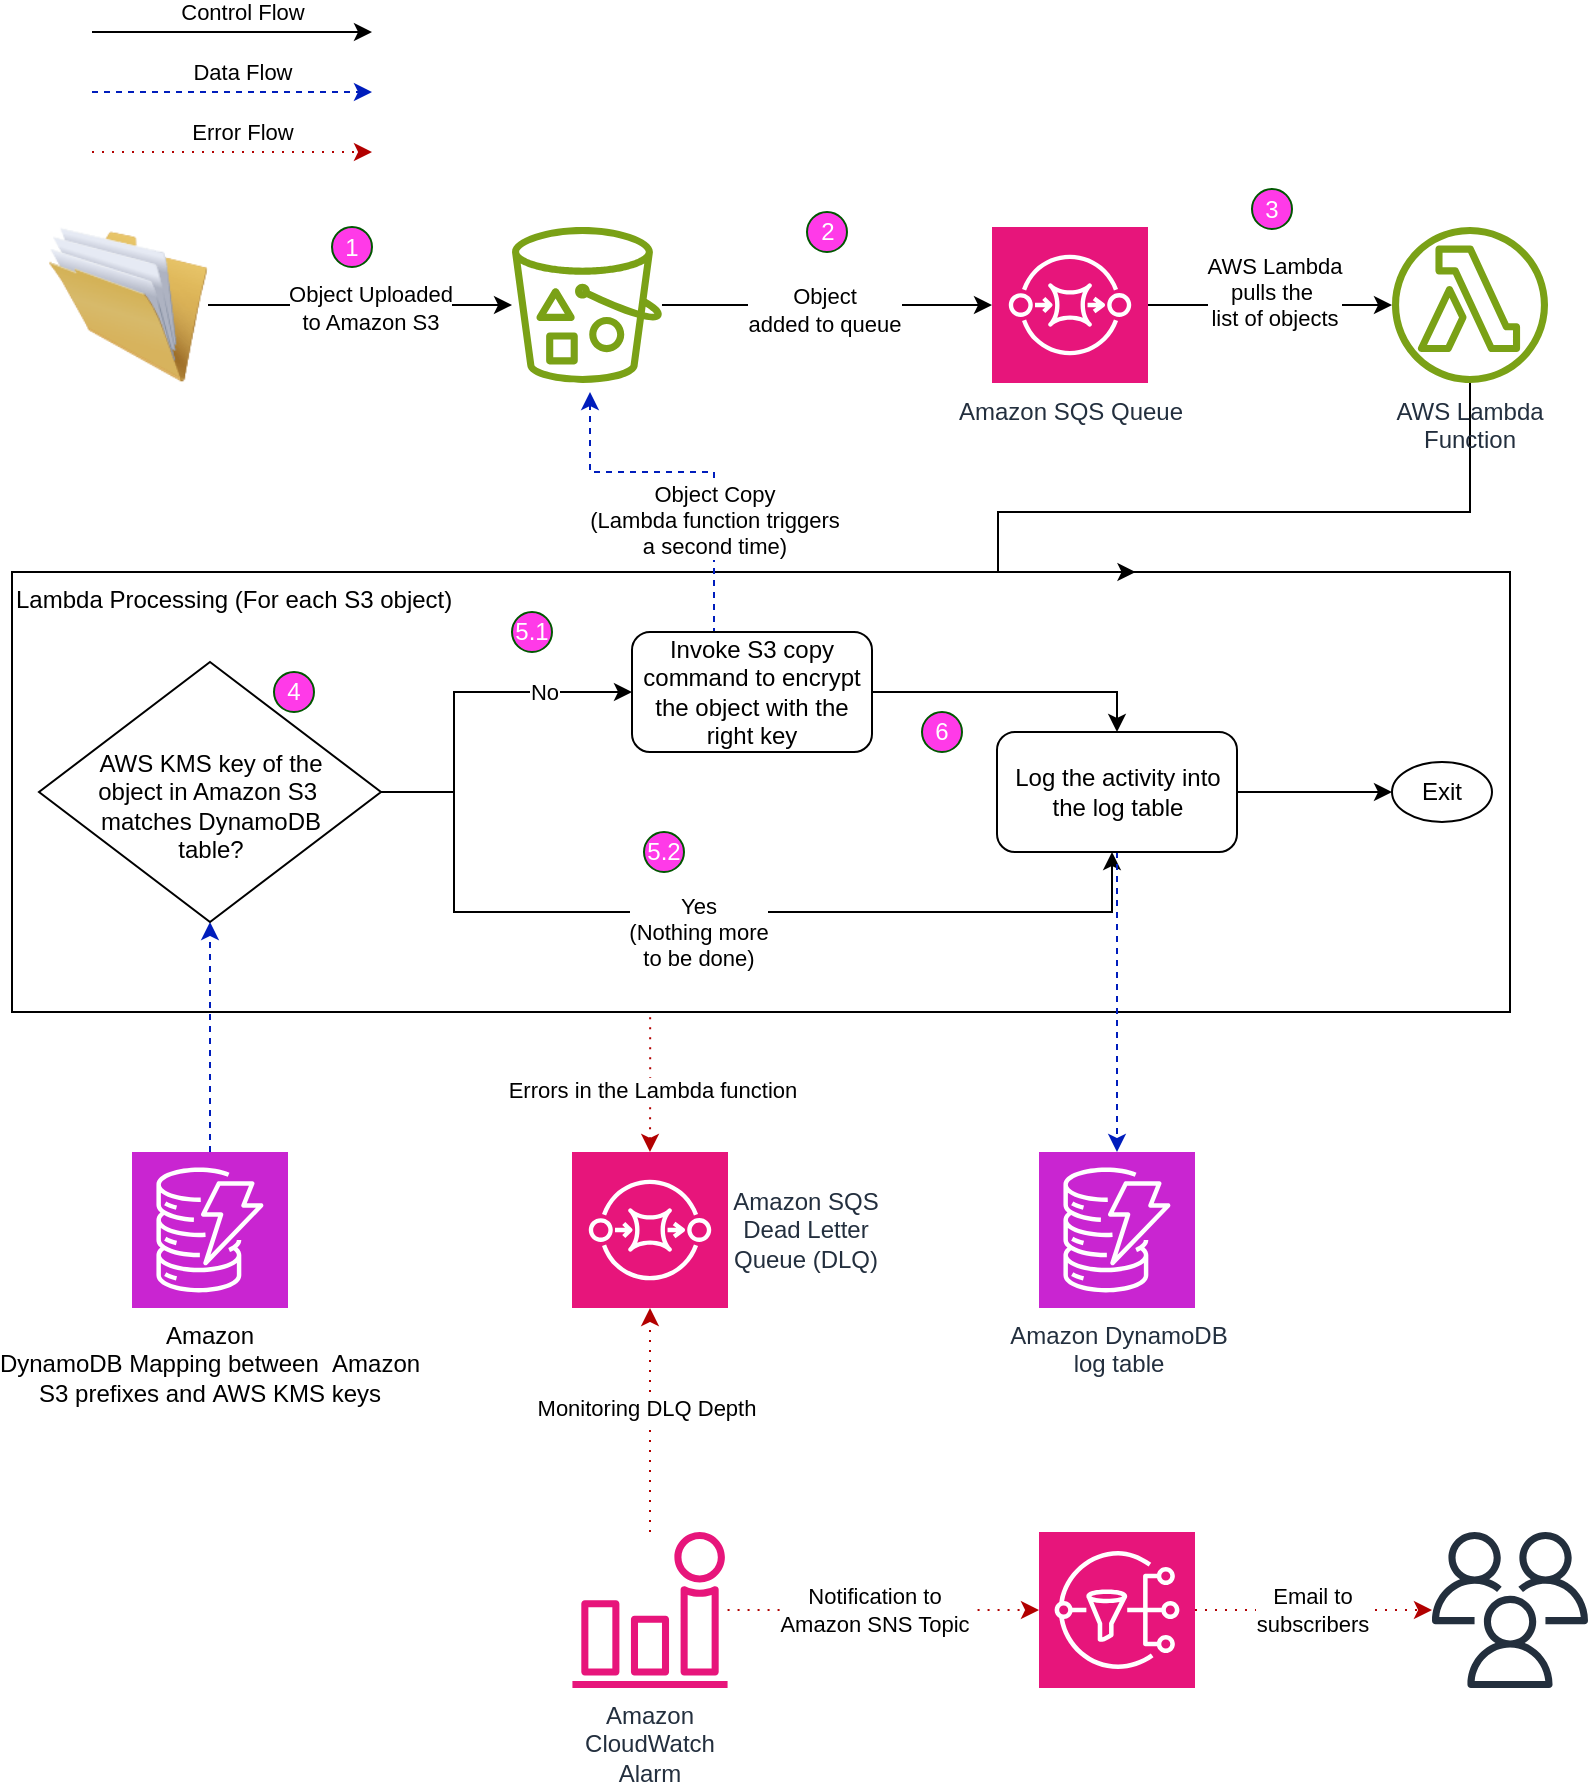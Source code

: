 <mxfile version="21.7.4" type="device">
  <diagram name="Page-1" id="md67o6z-KGEzQmAd9ywH">
    <mxGraphModel dx="1793" dy="951" grid="1" gridSize="10" guides="1" tooltips="1" connect="1" arrows="1" fold="1" page="1" pageScale="1" pageWidth="850" pageHeight="1100" math="0" shadow="0">
      <root>
        <mxCell id="0" />
        <mxCell id="1" parent="0" />
        <mxCell id="-wBVPvwHCN07OriVQO4T-7" value="" style="edgeStyle=orthogonalEdgeStyle;rounded=0;orthogonalLoop=1;jettySize=auto;html=1;" parent="1" source="Fao_oVK_3mg0VGX6P_kk-3" target="Fao_oVK_3mg0VGX6P_kk-1" edge="1">
          <mxGeometry relative="1" as="geometry">
            <mxPoint x="517" y="266.5" as="targetPoint" />
            <mxPoint x="358" y="266.5" as="sourcePoint" />
          </mxGeometry>
        </mxCell>
        <mxCell id="-wBVPvwHCN07OriVQO4T-8" value="&lt;div&gt;Object&lt;/div&gt;&lt;div&gt;added to queue&lt;/div&gt;" style="edgeLabel;html=1;align=center;verticalAlign=middle;resizable=0;points=[];" parent="-wBVPvwHCN07OriVQO4T-7" vertex="1" connectable="0">
          <mxGeometry x="-0.216" y="-2" relative="1" as="geometry">
            <mxPoint x="16" as="offset" />
          </mxGeometry>
        </mxCell>
        <mxCell id="-wBVPvwHCN07OriVQO4T-2" value="" style="image;html=1;image=img/lib/clip_art/general/Full_Folder_128x128.png" parent="1" vertex="1">
          <mxGeometry x="48" y="226.5" width="80" height="80" as="geometry" />
        </mxCell>
        <mxCell id="-wBVPvwHCN07OriVQO4T-3" value="" style="endArrow=classic;html=1;rounded=0;exitX=1;exitY=0.5;exitDx=0;exitDy=0;" parent="1" source="-wBVPvwHCN07OriVQO4T-2" target="Fao_oVK_3mg0VGX6P_kk-3" edge="1">
          <mxGeometry width="50" height="50" relative="1" as="geometry">
            <mxPoint x="420" y="297.5" as="sourcePoint" />
            <mxPoint x="280" y="266.5" as="targetPoint" />
          </mxGeometry>
        </mxCell>
        <mxCell id="-wBVPvwHCN07OriVQO4T-4" value="&lt;div&gt;Object Uploaded&lt;/div&gt;&lt;div&gt;to Amazon S3&lt;/div&gt;" style="edgeLabel;html=1;align=center;verticalAlign=middle;resizable=0;points=[];" parent="-wBVPvwHCN07OriVQO4T-3" vertex="1" connectable="0">
          <mxGeometry x="0.06" y="-1" relative="1" as="geometry">
            <mxPoint as="offset" />
          </mxGeometry>
        </mxCell>
        <mxCell id="-wBVPvwHCN07OriVQO4T-22" style="edgeStyle=orthogonalEdgeStyle;rounded=0;orthogonalLoop=1;jettySize=auto;html=1;entryX=0.75;entryY=0;entryDx=0;entryDy=0;" parent="1" source="-wBVPvwHCN07OriVQO4T-9" target="-wBVPvwHCN07OriVQO4T-21" edge="1">
          <mxGeometry relative="1" as="geometry">
            <Array as="points">
              <mxPoint x="759" y="370" />
              <mxPoint x="523" y="370" />
              <mxPoint x="523" y="400" />
            </Array>
          </mxGeometry>
        </mxCell>
        <mxCell id="-wBVPvwHCN07OriVQO4T-9" value="AWS Lambda Function" style="sketch=0;outlineConnect=0;fontColor=#232F3E;gradientColor=none;fillColor=#7AA116;strokeColor=none;dashed=0;verticalLabelPosition=bottom;verticalAlign=top;align=center;html=1;fontSize=12;fontStyle=0;aspect=fixed;pointerEvents=1;shape=mxgraph.aws4.lambda_function;whiteSpace=wrap;" parent="1" vertex="1">
          <mxGeometry x="720" y="227.5" width="78" height="78" as="geometry" />
        </mxCell>
        <mxCell id="-wBVPvwHCN07OriVQO4T-12" value="" style="endArrow=classic;html=1;rounded=0;" parent="1" source="Fao_oVK_3mg0VGX6P_kk-1" target="-wBVPvwHCN07OriVQO4T-9" edge="1">
          <mxGeometry width="50" height="50" relative="1" as="geometry">
            <mxPoint x="593.5" y="266.5" as="sourcePoint" />
            <mxPoint x="670" y="260" as="targetPoint" />
          </mxGeometry>
        </mxCell>
        <mxCell id="-wBVPvwHCN07OriVQO4T-13" value="&lt;div&gt;AWS Lambda&lt;/div&gt;&lt;div&gt;pulls the&amp;nbsp;&lt;/div&gt;&lt;div&gt;list of objects&lt;/div&gt;" style="edgeLabel;html=1;align=center;verticalAlign=middle;resizable=0;points=[];" parent="-wBVPvwHCN07OriVQO4T-12" vertex="1" connectable="0">
          <mxGeometry x="0.243" y="2" relative="1" as="geometry">
            <mxPoint x="-13" y="-5" as="offset" />
          </mxGeometry>
        </mxCell>
        <mxCell id="-wBVPvwHCN07OriVQO4T-15" value="1" style="ellipse;whiteSpace=wrap;html=1;aspect=fixed;fillColor=#ff3ae8;strokeColor=#005700;fontColor=#ffffff;" parent="1" vertex="1">
          <mxGeometry x="190" y="227.5" width="20" height="20" as="geometry" />
        </mxCell>
        <mxCell id="A_8lDiOG-Rwr8X170_Jl-8" value="" style="edgeStyle=orthogonalEdgeStyle;rounded=0;orthogonalLoop=1;jettySize=auto;html=1;fillColor=#e51400;strokeColor=#B20000;exitX=0.426;exitY=1.012;exitDx=0;exitDy=0;exitPerimeter=0;dashed=1;dashPattern=1 4;entryX=0.5;entryY=0;entryDx=0;entryDy=0;entryPerimeter=0;" parent="1" source="-wBVPvwHCN07OriVQO4T-21" target="Fao_oVK_3mg0VGX6P_kk-5" edge="1">
          <mxGeometry relative="1" as="geometry">
            <mxPoint x="348.265" y="720" as="targetPoint" />
          </mxGeometry>
        </mxCell>
        <mxCell id="A_8lDiOG-Rwr8X170_Jl-9" value="Errors in the Lambda function" style="edgeLabel;html=1;align=center;verticalAlign=middle;resizable=0;points=[];" parent="A_8lDiOG-Rwr8X170_Jl-8" vertex="1" connectable="0">
          <mxGeometry x="0.074" y="1" relative="1" as="geometry">
            <mxPoint as="offset" />
          </mxGeometry>
        </mxCell>
        <mxCell id="-wBVPvwHCN07OriVQO4T-21" value="Lambda Processing (For each S3 object)" style="rounded=0;whiteSpace=wrap;html=1;align=left;verticalAlign=top;fillColor=none;" parent="1" vertex="1">
          <mxGeometry x="30" y="400" width="749" height="220" as="geometry" />
        </mxCell>
        <mxCell id="-wBVPvwHCN07OriVQO4T-18" value="2" style="ellipse;whiteSpace=wrap;html=1;aspect=fixed;fillColor=#ff3ae8;strokeColor=#005700;fontColor=#ffffff;" parent="1" vertex="1">
          <mxGeometry x="427.5" y="220" width="20" height="20" as="geometry" />
        </mxCell>
        <mxCell id="-wBVPvwHCN07OriVQO4T-19" value="3" style="ellipse;whiteSpace=wrap;html=1;aspect=fixed;fillColor=#ff3ae8;strokeColor=#005700;fontColor=#ffffff;" parent="1" vertex="1">
          <mxGeometry x="650" y="208.5" width="20" height="20" as="geometry" />
        </mxCell>
        <mxCell id="-wBVPvwHCN07OriVQO4T-27" value="" style="edgeStyle=orthogonalEdgeStyle;rounded=0;orthogonalLoop=1;jettySize=auto;html=1;strokeColor=#001DBC;fillColor=#0050ef;dashed=1;" parent="1" source="Fao_oVK_3mg0VGX6P_kk-6" target="-wBVPvwHCN07OriVQO4T-24" edge="1">
          <mxGeometry relative="1" as="geometry">
            <mxPoint x="129" y="666" as="sourcePoint" />
          </mxGeometry>
        </mxCell>
        <mxCell id="-wBVPvwHCN07OriVQO4T-35" value="" style="edgeStyle=orthogonalEdgeStyle;rounded=0;orthogonalLoop=1;jettySize=auto;html=1;" parent="1" source="-wBVPvwHCN07OriVQO4T-24" target="-wBVPvwHCN07OriVQO4T-32" edge="1">
          <mxGeometry relative="1" as="geometry">
            <Array as="points">
              <mxPoint x="251" y="510" />
              <mxPoint x="251" y="570" />
              <mxPoint x="580" y="570" />
            </Array>
            <mxPoint x="580" y="540" as="targetPoint" />
          </mxGeometry>
        </mxCell>
        <mxCell id="-wBVPvwHCN07OriVQO4T-53" value="&lt;div&gt;Yes&lt;/div&gt;&lt;div&gt;(Nothing more&lt;/div&gt;&lt;div&gt;to be done)&lt;br&gt;&lt;/div&gt;" style="edgeLabel;html=1;align=center;verticalAlign=middle;resizable=0;points=[];" parent="-wBVPvwHCN07OriVQO4T-35" vertex="1" connectable="0">
          <mxGeometry x="-0.444" y="2" relative="1" as="geometry">
            <mxPoint x="92" y="12" as="offset" />
          </mxGeometry>
        </mxCell>
        <mxCell id="-wBVPvwHCN07OriVQO4T-37" value="" style="edgeStyle=orthogonalEdgeStyle;rounded=0;orthogonalLoop=1;jettySize=auto;html=1;" parent="1" source="-wBVPvwHCN07OriVQO4T-24" target="-wBVPvwHCN07OriVQO4T-38" edge="1">
          <mxGeometry relative="1" as="geometry">
            <mxPoint x="293" y="460" as="targetPoint" />
            <Array as="points">
              <mxPoint x="251" y="510" />
              <mxPoint x="251" y="460" />
            </Array>
          </mxGeometry>
        </mxCell>
        <mxCell id="-wBVPvwHCN07OriVQO4T-52" value="No" style="edgeLabel;html=1;align=center;verticalAlign=middle;resizable=0;points=[];" parent="-wBVPvwHCN07OriVQO4T-37" vertex="1" connectable="0">
          <mxGeometry x="0.145" y="-2" relative="1" as="geometry">
            <mxPoint x="31" y="-2" as="offset" />
          </mxGeometry>
        </mxCell>
        <mxCell id="-wBVPvwHCN07OriVQO4T-24" value="&lt;div&gt;&lt;br&gt;&lt;/div&gt;&lt;div&gt;AWS KMS key of the&lt;/div&gt;&lt;div&gt;object in Amazon S3&amp;nbsp;&lt;/div&gt;&lt;div&gt;matches DynamoDB&lt;/div&gt;&lt;div&gt;table?&lt;/div&gt;" style="rhombus;whiteSpace=wrap;html=1;" parent="1" vertex="1">
          <mxGeometry x="43.5" y="445" width="171" height="130" as="geometry" />
        </mxCell>
        <mxCell id="-wBVPvwHCN07OriVQO4T-47" value="" style="edgeStyle=orthogonalEdgeStyle;rounded=0;orthogonalLoop=1;jettySize=auto;html=1;strokeColor=#001DBC;fillColor=#0050ef;entryX=0.5;entryY=0;entryDx=0;entryDy=0;entryPerimeter=0;dashed=1;" parent="1" source="-wBVPvwHCN07OriVQO4T-32" target="Fao_oVK_3mg0VGX6P_kk-4" edge="1">
          <mxGeometry relative="1" as="geometry">
            <mxPoint x="582.5" y="690" as="targetPoint" />
          </mxGeometry>
        </mxCell>
        <mxCell id="-wBVPvwHCN07OriVQO4T-32" value="&lt;div&gt;Log the activity into the log table&lt;/div&gt;" style="rounded=1;whiteSpace=wrap;html=1;" parent="1" vertex="1">
          <mxGeometry x="522.5" y="480" width="120" height="60" as="geometry" />
        </mxCell>
        <mxCell id="-wBVPvwHCN07OriVQO4T-44" value="" style="edgeStyle=orthogonalEdgeStyle;rounded=0;orthogonalLoop=1;jettySize=auto;html=1;entryX=0.5;entryY=0;entryDx=0;entryDy=0;" parent="1" source="-wBVPvwHCN07OriVQO4T-38" target="-wBVPvwHCN07OriVQO4T-32" edge="1">
          <mxGeometry relative="1" as="geometry">
            <mxPoint x="493" y="460" as="targetPoint" />
          </mxGeometry>
        </mxCell>
        <mxCell id="-wBVPvwHCN07OriVQO4T-50" value="" style="edgeStyle=orthogonalEdgeStyle;rounded=0;orthogonalLoop=1;jettySize=auto;html=1;exitX=0.5;exitY=0;exitDx=0;exitDy=0;strokeColor=#001DBC;fillColor=#0050ef;dashed=1;" parent="1" source="-wBVPvwHCN07OriVQO4T-38" edge="1">
          <mxGeometry relative="1" as="geometry">
            <mxPoint x="319" y="310" as="targetPoint" />
            <Array as="points">
              <mxPoint x="381" y="350" />
              <mxPoint x="319" y="350" />
            </Array>
          </mxGeometry>
        </mxCell>
        <mxCell id="-wBVPvwHCN07OriVQO4T-51" value="&lt;div&gt;Object Copy&lt;/div&gt;&lt;div&gt;(Lambda function triggers&lt;/div&gt;&lt;div&gt;a second time)&lt;/div&gt;" style="edgeLabel;html=1;align=center;verticalAlign=middle;resizable=0;points=[];" parent="-wBVPvwHCN07OriVQO4T-50" vertex="1" connectable="0">
          <mxGeometry x="-0.421" y="-2" relative="1" as="geometry">
            <mxPoint x="-2" y="-17" as="offset" />
          </mxGeometry>
        </mxCell>
        <mxCell id="-wBVPvwHCN07OriVQO4T-38" value="Invoke S3 copy command to encrypt the object with the right key" style="rounded=1;whiteSpace=wrap;html=1;" parent="1" vertex="1">
          <mxGeometry x="340" y="430" width="120" height="60" as="geometry" />
        </mxCell>
        <mxCell id="-wBVPvwHCN07OriVQO4T-39" value="4" style="ellipse;whiteSpace=wrap;html=1;aspect=fixed;fillColor=#ff3ae8;strokeColor=#005700;fontColor=#ffffff;" parent="1" vertex="1">
          <mxGeometry x="161" y="450" width="20" height="20" as="geometry" />
        </mxCell>
        <mxCell id="-wBVPvwHCN07OriVQO4T-40" value="5.1" style="ellipse;whiteSpace=wrap;html=1;aspect=fixed;fillColor=#ff3ae8;strokeColor=#005700;fontColor=#ffffff;" parent="1" vertex="1">
          <mxGeometry x="280" y="420" width="20" height="20" as="geometry" />
        </mxCell>
        <mxCell id="-wBVPvwHCN07OriVQO4T-42" value="5.2" style="ellipse;whiteSpace=wrap;html=1;aspect=fixed;fillColor=#ff3ae8;strokeColor=#005700;fontColor=#ffffff;" parent="1" vertex="1">
          <mxGeometry x="346" y="530" width="20" height="20" as="geometry" />
        </mxCell>
        <mxCell id="-wBVPvwHCN07OriVQO4T-49" value="6" style="ellipse;whiteSpace=wrap;html=1;aspect=fixed;fillColor=#ff3ae8;strokeColor=#005700;fontColor=#ffffff;" parent="1" vertex="1">
          <mxGeometry x="485" y="470" width="20" height="20" as="geometry" />
        </mxCell>
        <mxCell id="h_5dXG6NQXzy11Per7Oq-6" value="Exit" style="ellipse;whiteSpace=wrap;html=1;" parent="1" vertex="1">
          <mxGeometry x="720" y="495" width="50" height="30" as="geometry" />
        </mxCell>
        <mxCell id="h_5dXG6NQXzy11Per7Oq-8" value="" style="edgeStyle=orthogonalEdgeStyle;rounded=0;orthogonalLoop=1;jettySize=auto;html=1;entryX=0;entryY=0.5;entryDx=0;entryDy=0;" parent="1" source="-wBVPvwHCN07OriVQO4T-32" target="h_5dXG6NQXzy11Per7Oq-6" edge="1">
          <mxGeometry relative="1" as="geometry">
            <mxPoint x="783" y="505" as="targetPoint" />
            <mxPoint x="734" y="570" as="sourcePoint" />
          </mxGeometry>
        </mxCell>
        <mxCell id="A_8lDiOG-Rwr8X170_Jl-17" value="" style="edgeStyle=orthogonalEdgeStyle;rounded=0;orthogonalLoop=1;jettySize=auto;html=1;fillColor=#e51400;strokeColor=#B20000;dashed=1;dashPattern=1 4;" parent="1" source="A_8lDiOG-Rwr8X170_Jl-1" target="A_8lDiOG-Rwr8X170_Jl-19" edge="1">
          <mxGeometry relative="1" as="geometry" />
        </mxCell>
        <mxCell id="A_8lDiOG-Rwr8X170_Jl-18" value="&lt;div&gt;Email to&lt;/div&gt;&lt;div&gt;subscribers&lt;/div&gt;" style="edgeLabel;html=1;align=center;verticalAlign=middle;resizable=0;points=[];" parent="A_8lDiOG-Rwr8X170_Jl-17" vertex="1" connectable="0">
          <mxGeometry x="-0.015" relative="1" as="geometry">
            <mxPoint as="offset" />
          </mxGeometry>
        </mxCell>
        <mxCell id="A_8lDiOG-Rwr8X170_Jl-1" value="" style="sketch=0;points=[[0,0,0],[0.25,0,0],[0.5,0,0],[0.75,0,0],[1,0,0],[0,1,0],[0.25,1,0],[0.5,1,0],[0.75,1,0],[1,1,0],[0,0.25,0],[0,0.5,0],[0,0.75,0],[1,0.25,0],[1,0.5,0],[1,0.75,0]];outlineConnect=0;fontColor=#232F3E;fillColor=#E7157B;strokeColor=#ffffff;dashed=0;verticalLabelPosition=bottom;verticalAlign=top;align=center;html=1;fontSize=12;fontStyle=0;aspect=fixed;shape=mxgraph.aws4.resourceIcon;resIcon=mxgraph.aws4.sns;" parent="1" vertex="1">
          <mxGeometry x="543.5" y="880" width="78" height="78" as="geometry" />
        </mxCell>
        <mxCell id="A_8lDiOG-Rwr8X170_Jl-13" value="" style="edgeStyle=orthogonalEdgeStyle;rounded=0;orthogonalLoop=1;jettySize=auto;html=1;fillColor=#e51400;strokeColor=#B20000;dashed=1;dashPattern=1 4;" parent="1" source="A_8lDiOG-Rwr8X170_Jl-11" target="A_8lDiOG-Rwr8X170_Jl-1" edge="1">
          <mxGeometry relative="1" as="geometry" />
        </mxCell>
        <mxCell id="A_8lDiOG-Rwr8X170_Jl-14" value="&lt;div&gt;Notification to&lt;/div&gt;&lt;div&gt;Amazon SNS Topic&lt;/div&gt;" style="edgeLabel;html=1;align=center;verticalAlign=middle;resizable=0;points=[];" parent="A_8lDiOG-Rwr8X170_Jl-13" vertex="1" connectable="0">
          <mxGeometry x="0.198" y="-2" relative="1" as="geometry">
            <mxPoint x="-21" y="-2" as="offset" />
          </mxGeometry>
        </mxCell>
        <mxCell id="A_8lDiOG-Rwr8X170_Jl-11" value="&lt;div&gt;Amazon CloudWatch Alarm&lt;/div&gt;" style="sketch=0;outlineConnect=0;fontColor=#232F3E;gradientColor=none;fillColor=#E7157B;strokeColor=none;dashed=0;verticalLabelPosition=bottom;verticalAlign=top;align=center;html=1;fontSize=12;fontStyle=0;aspect=fixed;pointerEvents=1;shape=mxgraph.aws4.alarm;whiteSpace=wrap;" parent="1" vertex="1">
          <mxGeometry x="310" y="880" width="78" height="78" as="geometry" />
        </mxCell>
        <mxCell id="A_8lDiOG-Rwr8X170_Jl-19" value="" style="sketch=0;outlineConnect=0;fontColor=#232F3E;gradientColor=none;fillColor=#232F3D;strokeColor=none;dashed=0;verticalLabelPosition=bottom;verticalAlign=top;align=center;html=1;fontSize=12;fontStyle=0;aspect=fixed;pointerEvents=1;shape=mxgraph.aws4.users;" parent="1" vertex="1">
          <mxGeometry x="740" y="880" width="78" height="78" as="geometry" />
        </mxCell>
        <mxCell id="A_8lDiOG-Rwr8X170_Jl-22" value="" style="edgeStyle=orthogonalEdgeStyle;rounded=0;orthogonalLoop=1;jettySize=auto;html=1;" parent="1" edge="1">
          <mxGeometry relative="1" as="geometry">
            <mxPoint x="210" y="130" as="targetPoint" />
            <mxPoint x="70" y="130" as="sourcePoint" />
          </mxGeometry>
        </mxCell>
        <mxCell id="A_8lDiOG-Rwr8X170_Jl-23" value="&lt;div&gt;Control Flow&lt;/div&gt;" style="edgeLabel;html=1;align=center;verticalAlign=middle;resizable=0;points=[];" parent="A_8lDiOG-Rwr8X170_Jl-22" vertex="1" connectable="0">
          <mxGeometry x="-0.216" y="-2" relative="1" as="geometry">
            <mxPoint x="20" y="-12" as="offset" />
          </mxGeometry>
        </mxCell>
        <mxCell id="A_8lDiOG-Rwr8X170_Jl-24" value="" style="edgeStyle=orthogonalEdgeStyle;rounded=0;orthogonalLoop=1;jettySize=auto;html=1;strokeColor=#001DBC;fillColor=#0050ef;strokeWidth=1;dashed=1;" parent="1" edge="1">
          <mxGeometry relative="1" as="geometry">
            <mxPoint x="210" y="160" as="targetPoint" />
            <mxPoint x="70" y="160" as="sourcePoint" />
          </mxGeometry>
        </mxCell>
        <mxCell id="A_8lDiOG-Rwr8X170_Jl-25" value="&lt;div&gt;Data Flow&lt;/div&gt;" style="edgeLabel;html=1;align=center;verticalAlign=middle;resizable=0;points=[];" parent="A_8lDiOG-Rwr8X170_Jl-24" vertex="1" connectable="0">
          <mxGeometry x="-0.216" y="-2" relative="1" as="geometry">
            <mxPoint x="20" y="-12" as="offset" />
          </mxGeometry>
        </mxCell>
        <mxCell id="A_8lDiOG-Rwr8X170_Jl-26" value="" style="edgeStyle=orthogonalEdgeStyle;rounded=0;orthogonalLoop=1;jettySize=auto;html=1;strokeColor=#B20000;fillColor=#e51400;dashed=1;dashPattern=1 4;" parent="1" edge="1">
          <mxGeometry relative="1" as="geometry">
            <mxPoint x="210" y="190" as="targetPoint" />
            <mxPoint x="70" y="190" as="sourcePoint" />
          </mxGeometry>
        </mxCell>
        <mxCell id="A_8lDiOG-Rwr8X170_Jl-27" value="Error Flow" style="edgeLabel;html=1;align=center;verticalAlign=middle;resizable=0;points=[];" parent="A_8lDiOG-Rwr8X170_Jl-26" vertex="1" connectable="0">
          <mxGeometry x="-0.216" y="-2" relative="1" as="geometry">
            <mxPoint x="20" y="-12" as="offset" />
          </mxGeometry>
        </mxCell>
        <mxCell id="Fao_oVK_3mg0VGX6P_kk-1" value="Amazon SQS Queue" style="sketch=0;points=[[0,0,0],[0.25,0,0],[0.5,0,0],[0.75,0,0],[1,0,0],[0,1,0],[0.25,1,0],[0.5,1,0],[0.75,1,0],[1,1,0],[0,0.25,0],[0,0.5,0],[0,0.75,0],[1,0.25,0],[1,0.5,0],[1,0.75,0]];outlineConnect=0;fontColor=#232F3E;fillColor=#E7157B;strokeColor=#ffffff;dashed=0;verticalLabelPosition=bottom;verticalAlign=top;align=center;html=1;fontSize=12;fontStyle=0;aspect=fixed;shape=mxgraph.aws4.resourceIcon;resIcon=mxgraph.aws4.sqs;" vertex="1" parent="1">
          <mxGeometry x="520" y="227.5" width="78" height="78" as="geometry" />
        </mxCell>
        <mxCell id="Fao_oVK_3mg0VGX6P_kk-3" value="" style="sketch=0;outlineConnect=0;fontColor=#232F3E;gradientColor=none;fillColor=#7AA116;strokeColor=none;dashed=0;verticalLabelPosition=bottom;verticalAlign=top;align=center;html=1;fontSize=12;fontStyle=0;aspect=fixed;pointerEvents=1;shape=mxgraph.aws4.bucket_with_objects;" vertex="1" parent="1">
          <mxGeometry x="280" y="227.5" width="75" height="78" as="geometry" />
        </mxCell>
        <mxCell id="Fao_oVK_3mg0VGX6P_kk-4" value="Amazon DynamoDB&lt;br&gt;log table" style="sketch=0;points=[[0,0,0],[0.25,0,0],[0.5,0,0],[0.75,0,0],[1,0,0],[0,1,0],[0.25,1,0],[0.5,1,0],[0.75,1,0],[1,1,0],[0,0.25,0],[0,0.5,0],[0,0.75,0],[1,0.25,0],[1,0.5,0],[1,0.75,0]];outlineConnect=0;fontColor=#232F3E;fillColor=#C925D1;strokeColor=#ffffff;dashed=0;verticalLabelPosition=bottom;verticalAlign=top;align=center;html=1;fontSize=12;fontStyle=0;aspect=fixed;shape=mxgraph.aws4.resourceIcon;resIcon=mxgraph.aws4.dynamodb;" vertex="1" parent="1">
          <mxGeometry x="543.5" y="690" width="78" height="78" as="geometry" />
        </mxCell>
        <mxCell id="Fao_oVK_3mg0VGX6P_kk-5" value="Amazon SQS Dead Letter Queue (DLQ)" style="sketch=0;points=[[0,0,0],[0.25,0,0],[0.5,0,0],[0.75,0,0],[1,0,0],[0,1,0],[0.25,1,0],[0.5,1,0],[0.75,1,0],[1,1,0],[0,0.25,0],[0,0.5,0],[0,0.75,0],[1,0.25,0],[1,0.5,0],[1,0.75,0]];outlineConnect=0;fontColor=#232F3E;fillColor=#E7157B;strokeColor=#ffffff;dashed=0;verticalLabelPosition=middle;verticalAlign=middle;align=center;html=1;fontSize=12;fontStyle=0;aspect=fixed;shape=mxgraph.aws4.resourceIcon;resIcon=mxgraph.aws4.sqs;whiteSpace=wrap;labelPosition=right;" vertex="1" parent="1">
          <mxGeometry x="310" y="690" width="78" height="78" as="geometry" />
        </mxCell>
        <mxCell id="Fao_oVK_3mg0VGX6P_kk-6" value="&lt;div style=&quot;border-color: var(--border-color); color: rgb(0, 0, 0);&quot;&gt;Amazon DynamoDB&amp;nbsp;&lt;span style=&quot;background-color: initial;&quot;&gt;Mapping&amp;nbsp;&lt;/span&gt;&lt;span style=&quot;background-color: initial;&quot;&gt;between&amp;nbsp;&amp;nbsp;&lt;/span&gt;&lt;span style=&quot;background-color: initial;&quot;&gt;Amazon S3&amp;nbsp;&lt;/span&gt;&lt;span style=&quot;background-color: initial;&quot;&gt;prefixes and&amp;nbsp;&lt;/span&gt;&lt;span style=&quot;background-color: initial;&quot;&gt;AWS KMS&amp;nbsp;&lt;/span&gt;&lt;span style=&quot;background-color: initial;&quot;&gt;keys&lt;/span&gt;&lt;/div&gt;" style="sketch=0;points=[[0,0,0],[0.25,0,0],[0.5,0,0],[0.75,0,0],[1,0,0],[0,1,0],[0.25,1,0],[0.5,1,0],[0.75,1,0],[1,1,0],[0,0.25,0],[0,0.5,0],[0,0.75,0],[1,0.25,0],[1,0.5,0],[1,0.75,0]];outlineConnect=0;fontColor=#232F3E;fillColor=#C925D1;strokeColor=#ffffff;dashed=0;verticalLabelPosition=bottom;verticalAlign=top;align=center;html=1;fontSize=12;fontStyle=0;aspect=fixed;shape=mxgraph.aws4.resourceIcon;resIcon=mxgraph.aws4.dynamodb;whiteSpace=wrap;" vertex="1" parent="1">
          <mxGeometry x="90" y="690" width="78" height="78" as="geometry" />
        </mxCell>
        <mxCell id="Fao_oVK_3mg0VGX6P_kk-9" value="" style="edgeStyle=orthogonalEdgeStyle;rounded=0;orthogonalLoop=1;jettySize=auto;html=1;fillColor=#e51400;strokeColor=#B20000;dashed=1;dashPattern=1 4;" edge="1" parent="1" source="A_8lDiOG-Rwr8X170_Jl-11" target="Fao_oVK_3mg0VGX6P_kk-5">
          <mxGeometry relative="1" as="geometry">
            <mxPoint x="554" y="929" as="sourcePoint" />
            <mxPoint x="398" y="929" as="targetPoint" />
          </mxGeometry>
        </mxCell>
        <mxCell id="Fao_oVK_3mg0VGX6P_kk-13" value="Monitoring DLQ Depth" style="edgeLabel;html=1;align=center;verticalAlign=middle;resizable=0;points=[];" vertex="1" connectable="0" parent="Fao_oVK_3mg0VGX6P_kk-9">
          <mxGeometry x="0.112" y="2" relative="1" as="geometry">
            <mxPoint as="offset" />
          </mxGeometry>
        </mxCell>
      </root>
    </mxGraphModel>
  </diagram>
</mxfile>
